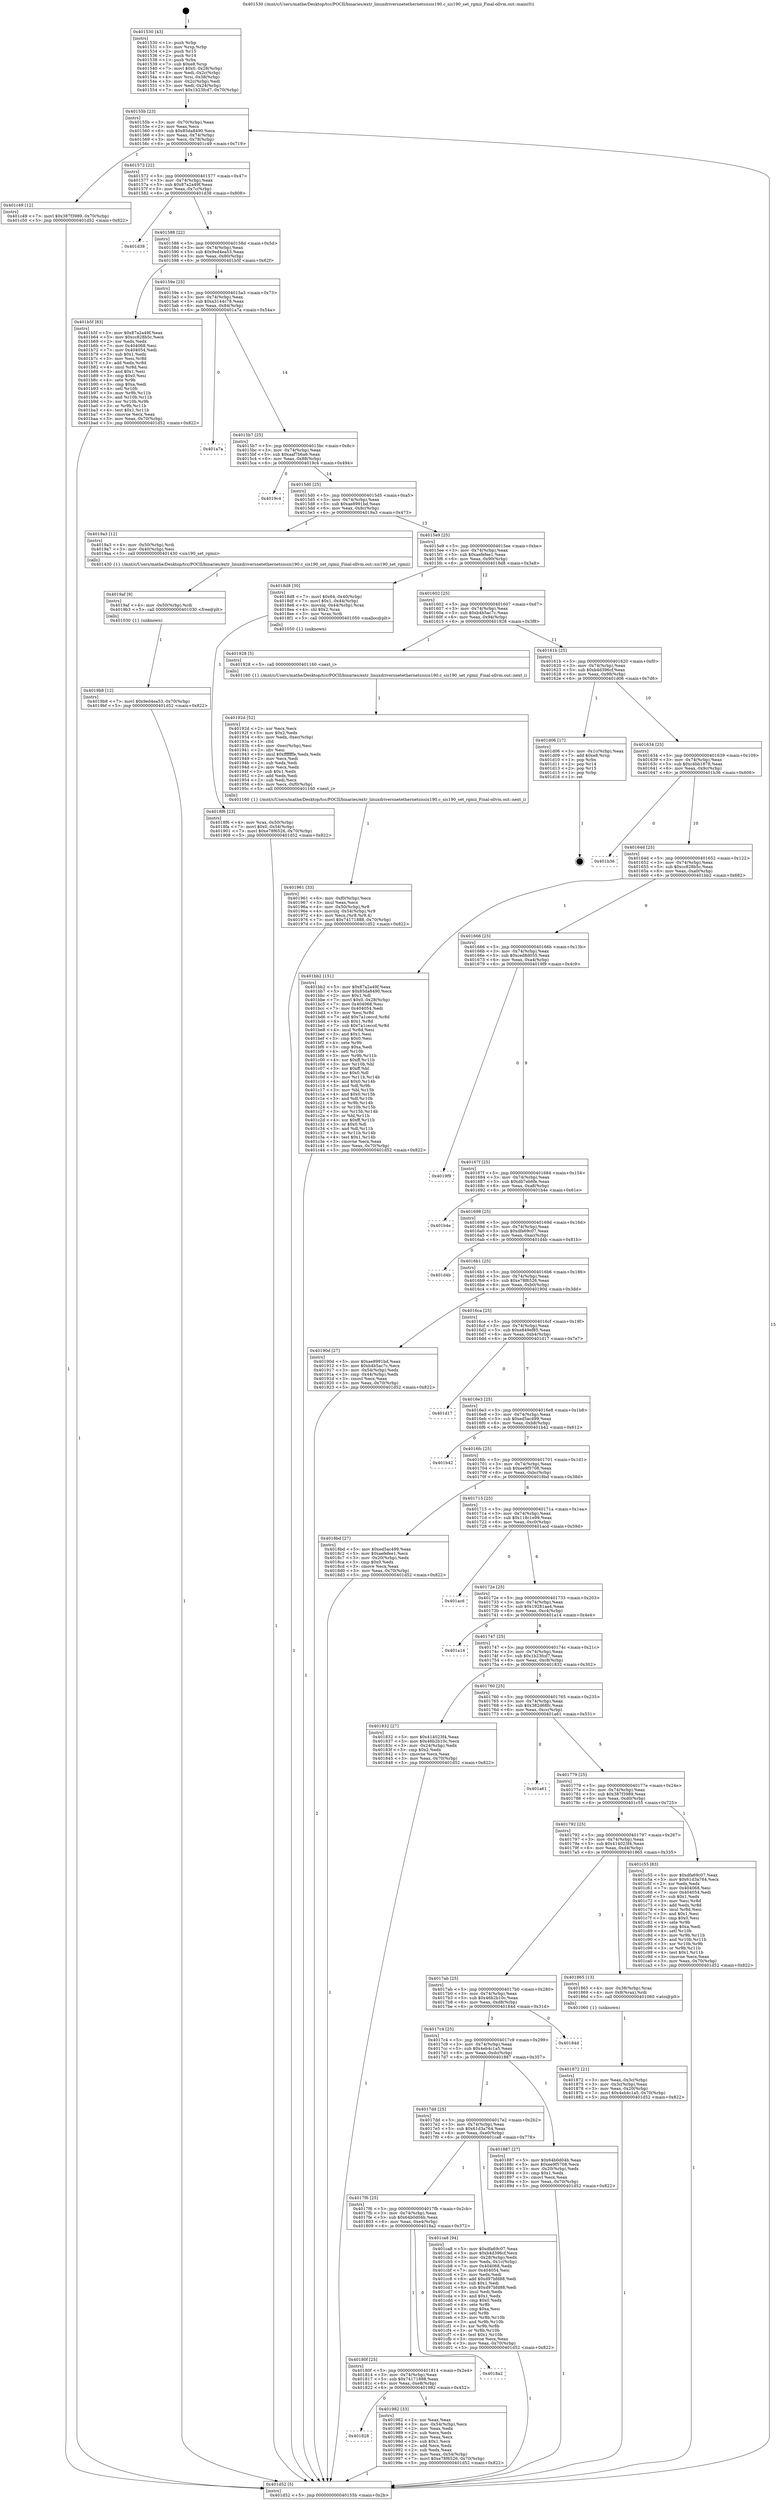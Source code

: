 digraph "0x401530" {
  label = "0x401530 (/mnt/c/Users/mathe/Desktop/tcc/POCII/binaries/extr_linuxdriversnetethernetsissis190.c_sis190_set_rgmii_Final-ollvm.out::main(0))"
  labelloc = "t"
  node[shape=record]

  Entry [label="",width=0.3,height=0.3,shape=circle,fillcolor=black,style=filled]
  "0x40155b" [label="{
     0x40155b [23]\l
     | [instrs]\l
     &nbsp;&nbsp;0x40155b \<+3\>: mov -0x70(%rbp),%eax\l
     &nbsp;&nbsp;0x40155e \<+2\>: mov %eax,%ecx\l
     &nbsp;&nbsp;0x401560 \<+6\>: sub $0x85da8490,%ecx\l
     &nbsp;&nbsp;0x401566 \<+3\>: mov %eax,-0x74(%rbp)\l
     &nbsp;&nbsp;0x401569 \<+3\>: mov %ecx,-0x78(%rbp)\l
     &nbsp;&nbsp;0x40156c \<+6\>: je 0000000000401c49 \<main+0x719\>\l
  }"]
  "0x401c49" [label="{
     0x401c49 [12]\l
     | [instrs]\l
     &nbsp;&nbsp;0x401c49 \<+7\>: movl $0x387f3989,-0x70(%rbp)\l
     &nbsp;&nbsp;0x401c50 \<+5\>: jmp 0000000000401d52 \<main+0x822\>\l
  }"]
  "0x401572" [label="{
     0x401572 [22]\l
     | [instrs]\l
     &nbsp;&nbsp;0x401572 \<+5\>: jmp 0000000000401577 \<main+0x47\>\l
     &nbsp;&nbsp;0x401577 \<+3\>: mov -0x74(%rbp),%eax\l
     &nbsp;&nbsp;0x40157a \<+5\>: sub $0x87a2a49f,%eax\l
     &nbsp;&nbsp;0x40157f \<+3\>: mov %eax,-0x7c(%rbp)\l
     &nbsp;&nbsp;0x401582 \<+6\>: je 0000000000401d38 \<main+0x808\>\l
  }"]
  Exit [label="",width=0.3,height=0.3,shape=circle,fillcolor=black,style=filled,peripheries=2]
  "0x401d38" [label="{
     0x401d38\l
  }", style=dashed]
  "0x401588" [label="{
     0x401588 [22]\l
     | [instrs]\l
     &nbsp;&nbsp;0x401588 \<+5\>: jmp 000000000040158d \<main+0x5d\>\l
     &nbsp;&nbsp;0x40158d \<+3\>: mov -0x74(%rbp),%eax\l
     &nbsp;&nbsp;0x401590 \<+5\>: sub $0x9ed4ea53,%eax\l
     &nbsp;&nbsp;0x401595 \<+3\>: mov %eax,-0x80(%rbp)\l
     &nbsp;&nbsp;0x401598 \<+6\>: je 0000000000401b5f \<main+0x62f\>\l
  }"]
  "0x4019b8" [label="{
     0x4019b8 [12]\l
     | [instrs]\l
     &nbsp;&nbsp;0x4019b8 \<+7\>: movl $0x9ed4ea53,-0x70(%rbp)\l
     &nbsp;&nbsp;0x4019bf \<+5\>: jmp 0000000000401d52 \<main+0x822\>\l
  }"]
  "0x401b5f" [label="{
     0x401b5f [83]\l
     | [instrs]\l
     &nbsp;&nbsp;0x401b5f \<+5\>: mov $0x87a2a49f,%eax\l
     &nbsp;&nbsp;0x401b64 \<+5\>: mov $0xcc828b5c,%ecx\l
     &nbsp;&nbsp;0x401b69 \<+2\>: xor %edx,%edx\l
     &nbsp;&nbsp;0x401b6b \<+7\>: mov 0x404068,%esi\l
     &nbsp;&nbsp;0x401b72 \<+7\>: mov 0x404054,%edi\l
     &nbsp;&nbsp;0x401b79 \<+3\>: sub $0x1,%edx\l
     &nbsp;&nbsp;0x401b7c \<+3\>: mov %esi,%r8d\l
     &nbsp;&nbsp;0x401b7f \<+3\>: add %edx,%r8d\l
     &nbsp;&nbsp;0x401b82 \<+4\>: imul %r8d,%esi\l
     &nbsp;&nbsp;0x401b86 \<+3\>: and $0x1,%esi\l
     &nbsp;&nbsp;0x401b89 \<+3\>: cmp $0x0,%esi\l
     &nbsp;&nbsp;0x401b8c \<+4\>: sete %r9b\l
     &nbsp;&nbsp;0x401b90 \<+3\>: cmp $0xa,%edi\l
     &nbsp;&nbsp;0x401b93 \<+4\>: setl %r10b\l
     &nbsp;&nbsp;0x401b97 \<+3\>: mov %r9b,%r11b\l
     &nbsp;&nbsp;0x401b9a \<+3\>: and %r10b,%r11b\l
     &nbsp;&nbsp;0x401b9d \<+3\>: xor %r10b,%r9b\l
     &nbsp;&nbsp;0x401ba0 \<+3\>: or %r9b,%r11b\l
     &nbsp;&nbsp;0x401ba3 \<+4\>: test $0x1,%r11b\l
     &nbsp;&nbsp;0x401ba7 \<+3\>: cmovne %ecx,%eax\l
     &nbsp;&nbsp;0x401baa \<+3\>: mov %eax,-0x70(%rbp)\l
     &nbsp;&nbsp;0x401bad \<+5\>: jmp 0000000000401d52 \<main+0x822\>\l
  }"]
  "0x40159e" [label="{
     0x40159e [25]\l
     | [instrs]\l
     &nbsp;&nbsp;0x40159e \<+5\>: jmp 00000000004015a3 \<main+0x73\>\l
     &nbsp;&nbsp;0x4015a3 \<+3\>: mov -0x74(%rbp),%eax\l
     &nbsp;&nbsp;0x4015a6 \<+5\>: sub $0xa3144c78,%eax\l
     &nbsp;&nbsp;0x4015ab \<+6\>: mov %eax,-0x84(%rbp)\l
     &nbsp;&nbsp;0x4015b1 \<+6\>: je 0000000000401a7a \<main+0x54a\>\l
  }"]
  "0x4019af" [label="{
     0x4019af [9]\l
     | [instrs]\l
     &nbsp;&nbsp;0x4019af \<+4\>: mov -0x50(%rbp),%rdi\l
     &nbsp;&nbsp;0x4019b3 \<+5\>: call 0000000000401030 \<free@plt\>\l
     | [calls]\l
     &nbsp;&nbsp;0x401030 \{1\} (unknown)\l
  }"]
  "0x401a7a" [label="{
     0x401a7a\l
  }", style=dashed]
  "0x4015b7" [label="{
     0x4015b7 [25]\l
     | [instrs]\l
     &nbsp;&nbsp;0x4015b7 \<+5\>: jmp 00000000004015bc \<main+0x8c\>\l
     &nbsp;&nbsp;0x4015bc \<+3\>: mov -0x74(%rbp),%eax\l
     &nbsp;&nbsp;0x4015bf \<+5\>: sub $0xaaf7b6a6,%eax\l
     &nbsp;&nbsp;0x4015c4 \<+6\>: mov %eax,-0x88(%rbp)\l
     &nbsp;&nbsp;0x4015ca \<+6\>: je 00000000004019c4 \<main+0x494\>\l
  }"]
  "0x401828" [label="{
     0x401828\l
  }", style=dashed]
  "0x4019c4" [label="{
     0x4019c4\l
  }", style=dashed]
  "0x4015d0" [label="{
     0x4015d0 [25]\l
     | [instrs]\l
     &nbsp;&nbsp;0x4015d0 \<+5\>: jmp 00000000004015d5 \<main+0xa5\>\l
     &nbsp;&nbsp;0x4015d5 \<+3\>: mov -0x74(%rbp),%eax\l
     &nbsp;&nbsp;0x4015d8 \<+5\>: sub $0xae8991bd,%eax\l
     &nbsp;&nbsp;0x4015dd \<+6\>: mov %eax,-0x8c(%rbp)\l
     &nbsp;&nbsp;0x4015e3 \<+6\>: je 00000000004019a3 \<main+0x473\>\l
  }"]
  "0x401982" [label="{
     0x401982 [33]\l
     | [instrs]\l
     &nbsp;&nbsp;0x401982 \<+2\>: xor %eax,%eax\l
     &nbsp;&nbsp;0x401984 \<+3\>: mov -0x54(%rbp),%ecx\l
     &nbsp;&nbsp;0x401987 \<+2\>: mov %eax,%edx\l
     &nbsp;&nbsp;0x401989 \<+2\>: sub %ecx,%edx\l
     &nbsp;&nbsp;0x40198b \<+2\>: mov %eax,%ecx\l
     &nbsp;&nbsp;0x40198d \<+3\>: sub $0x1,%ecx\l
     &nbsp;&nbsp;0x401990 \<+2\>: add %ecx,%edx\l
     &nbsp;&nbsp;0x401992 \<+2\>: sub %edx,%eax\l
     &nbsp;&nbsp;0x401994 \<+3\>: mov %eax,-0x54(%rbp)\l
     &nbsp;&nbsp;0x401997 \<+7\>: movl $0xe78f6526,-0x70(%rbp)\l
     &nbsp;&nbsp;0x40199e \<+5\>: jmp 0000000000401d52 \<main+0x822\>\l
  }"]
  "0x4019a3" [label="{
     0x4019a3 [12]\l
     | [instrs]\l
     &nbsp;&nbsp;0x4019a3 \<+4\>: mov -0x50(%rbp),%rdi\l
     &nbsp;&nbsp;0x4019a7 \<+3\>: mov -0x40(%rbp),%esi\l
     &nbsp;&nbsp;0x4019aa \<+5\>: call 0000000000401430 \<sis190_set_rgmii\>\l
     | [calls]\l
     &nbsp;&nbsp;0x401430 \{1\} (/mnt/c/Users/mathe/Desktop/tcc/POCII/binaries/extr_linuxdriversnetethernetsissis190.c_sis190_set_rgmii_Final-ollvm.out::sis190_set_rgmii)\l
  }"]
  "0x4015e9" [label="{
     0x4015e9 [25]\l
     | [instrs]\l
     &nbsp;&nbsp;0x4015e9 \<+5\>: jmp 00000000004015ee \<main+0xbe\>\l
     &nbsp;&nbsp;0x4015ee \<+3\>: mov -0x74(%rbp),%eax\l
     &nbsp;&nbsp;0x4015f1 \<+5\>: sub $0xaefefee1,%eax\l
     &nbsp;&nbsp;0x4015f6 \<+6\>: mov %eax,-0x90(%rbp)\l
     &nbsp;&nbsp;0x4015fc \<+6\>: je 00000000004018d8 \<main+0x3a8\>\l
  }"]
  "0x40180f" [label="{
     0x40180f [25]\l
     | [instrs]\l
     &nbsp;&nbsp;0x40180f \<+5\>: jmp 0000000000401814 \<main+0x2e4\>\l
     &nbsp;&nbsp;0x401814 \<+3\>: mov -0x74(%rbp),%eax\l
     &nbsp;&nbsp;0x401817 \<+5\>: sub $0x74171888,%eax\l
     &nbsp;&nbsp;0x40181c \<+6\>: mov %eax,-0xe8(%rbp)\l
     &nbsp;&nbsp;0x401822 \<+6\>: je 0000000000401982 \<main+0x452\>\l
  }"]
  "0x4018d8" [label="{
     0x4018d8 [30]\l
     | [instrs]\l
     &nbsp;&nbsp;0x4018d8 \<+7\>: movl $0x64,-0x40(%rbp)\l
     &nbsp;&nbsp;0x4018df \<+7\>: movl $0x1,-0x44(%rbp)\l
     &nbsp;&nbsp;0x4018e6 \<+4\>: movslq -0x44(%rbp),%rax\l
     &nbsp;&nbsp;0x4018ea \<+4\>: shl $0x2,%rax\l
     &nbsp;&nbsp;0x4018ee \<+3\>: mov %rax,%rdi\l
     &nbsp;&nbsp;0x4018f1 \<+5\>: call 0000000000401050 \<malloc@plt\>\l
     | [calls]\l
     &nbsp;&nbsp;0x401050 \{1\} (unknown)\l
  }"]
  "0x401602" [label="{
     0x401602 [25]\l
     | [instrs]\l
     &nbsp;&nbsp;0x401602 \<+5\>: jmp 0000000000401607 \<main+0xd7\>\l
     &nbsp;&nbsp;0x401607 \<+3\>: mov -0x74(%rbp),%eax\l
     &nbsp;&nbsp;0x40160a \<+5\>: sub $0xb4b5ac7c,%eax\l
     &nbsp;&nbsp;0x40160f \<+6\>: mov %eax,-0x94(%rbp)\l
     &nbsp;&nbsp;0x401615 \<+6\>: je 0000000000401928 \<main+0x3f8\>\l
  }"]
  "0x4018a2" [label="{
     0x4018a2\l
  }", style=dashed]
  "0x401928" [label="{
     0x401928 [5]\l
     | [instrs]\l
     &nbsp;&nbsp;0x401928 \<+5\>: call 0000000000401160 \<next_i\>\l
     | [calls]\l
     &nbsp;&nbsp;0x401160 \{1\} (/mnt/c/Users/mathe/Desktop/tcc/POCII/binaries/extr_linuxdriversnetethernetsissis190.c_sis190_set_rgmii_Final-ollvm.out::next_i)\l
  }"]
  "0x40161b" [label="{
     0x40161b [25]\l
     | [instrs]\l
     &nbsp;&nbsp;0x40161b \<+5\>: jmp 0000000000401620 \<main+0xf0\>\l
     &nbsp;&nbsp;0x401620 \<+3\>: mov -0x74(%rbp),%eax\l
     &nbsp;&nbsp;0x401623 \<+5\>: sub $0xb4d396cf,%eax\l
     &nbsp;&nbsp;0x401628 \<+6\>: mov %eax,-0x98(%rbp)\l
     &nbsp;&nbsp;0x40162e \<+6\>: je 0000000000401d06 \<main+0x7d6\>\l
  }"]
  "0x4017f6" [label="{
     0x4017f6 [25]\l
     | [instrs]\l
     &nbsp;&nbsp;0x4017f6 \<+5\>: jmp 00000000004017fb \<main+0x2cb\>\l
     &nbsp;&nbsp;0x4017fb \<+3\>: mov -0x74(%rbp),%eax\l
     &nbsp;&nbsp;0x4017fe \<+5\>: sub $0x64b0d04b,%eax\l
     &nbsp;&nbsp;0x401803 \<+6\>: mov %eax,-0xe4(%rbp)\l
     &nbsp;&nbsp;0x401809 \<+6\>: je 00000000004018a2 \<main+0x372\>\l
  }"]
  "0x401d06" [label="{
     0x401d06 [17]\l
     | [instrs]\l
     &nbsp;&nbsp;0x401d06 \<+3\>: mov -0x1c(%rbp),%eax\l
     &nbsp;&nbsp;0x401d09 \<+7\>: add $0xe8,%rsp\l
     &nbsp;&nbsp;0x401d10 \<+1\>: pop %rbx\l
     &nbsp;&nbsp;0x401d11 \<+2\>: pop %r14\l
     &nbsp;&nbsp;0x401d13 \<+2\>: pop %r15\l
     &nbsp;&nbsp;0x401d15 \<+1\>: pop %rbp\l
     &nbsp;&nbsp;0x401d16 \<+1\>: ret\l
  }"]
  "0x401634" [label="{
     0x401634 [25]\l
     | [instrs]\l
     &nbsp;&nbsp;0x401634 \<+5\>: jmp 0000000000401639 \<main+0x109\>\l
     &nbsp;&nbsp;0x401639 \<+3\>: mov -0x74(%rbp),%eax\l
     &nbsp;&nbsp;0x40163c \<+5\>: sub $0xc4bb1878,%eax\l
     &nbsp;&nbsp;0x401641 \<+6\>: mov %eax,-0x9c(%rbp)\l
     &nbsp;&nbsp;0x401647 \<+6\>: je 0000000000401b36 \<main+0x606\>\l
  }"]
  "0x401ca8" [label="{
     0x401ca8 [94]\l
     | [instrs]\l
     &nbsp;&nbsp;0x401ca8 \<+5\>: mov $0xdfa69c07,%eax\l
     &nbsp;&nbsp;0x401cad \<+5\>: mov $0xb4d396cf,%ecx\l
     &nbsp;&nbsp;0x401cb2 \<+3\>: mov -0x28(%rbp),%edx\l
     &nbsp;&nbsp;0x401cb5 \<+3\>: mov %edx,-0x1c(%rbp)\l
     &nbsp;&nbsp;0x401cb8 \<+7\>: mov 0x404068,%edx\l
     &nbsp;&nbsp;0x401cbf \<+7\>: mov 0x404054,%esi\l
     &nbsp;&nbsp;0x401cc6 \<+2\>: mov %edx,%edi\l
     &nbsp;&nbsp;0x401cc8 \<+6\>: add $0xd97bfd88,%edi\l
     &nbsp;&nbsp;0x401cce \<+3\>: sub $0x1,%edi\l
     &nbsp;&nbsp;0x401cd1 \<+6\>: sub $0xd97bfd88,%edi\l
     &nbsp;&nbsp;0x401cd7 \<+3\>: imul %edi,%edx\l
     &nbsp;&nbsp;0x401cda \<+3\>: and $0x1,%edx\l
     &nbsp;&nbsp;0x401cdd \<+3\>: cmp $0x0,%edx\l
     &nbsp;&nbsp;0x401ce0 \<+4\>: sete %r8b\l
     &nbsp;&nbsp;0x401ce4 \<+3\>: cmp $0xa,%esi\l
     &nbsp;&nbsp;0x401ce7 \<+4\>: setl %r9b\l
     &nbsp;&nbsp;0x401ceb \<+3\>: mov %r8b,%r10b\l
     &nbsp;&nbsp;0x401cee \<+3\>: and %r9b,%r10b\l
     &nbsp;&nbsp;0x401cf1 \<+3\>: xor %r9b,%r8b\l
     &nbsp;&nbsp;0x401cf4 \<+3\>: or %r8b,%r10b\l
     &nbsp;&nbsp;0x401cf7 \<+4\>: test $0x1,%r10b\l
     &nbsp;&nbsp;0x401cfb \<+3\>: cmovne %ecx,%eax\l
     &nbsp;&nbsp;0x401cfe \<+3\>: mov %eax,-0x70(%rbp)\l
     &nbsp;&nbsp;0x401d01 \<+5\>: jmp 0000000000401d52 \<main+0x822\>\l
  }"]
  "0x401b36" [label="{
     0x401b36\l
  }", style=dashed]
  "0x40164d" [label="{
     0x40164d [25]\l
     | [instrs]\l
     &nbsp;&nbsp;0x40164d \<+5\>: jmp 0000000000401652 \<main+0x122\>\l
     &nbsp;&nbsp;0x401652 \<+3\>: mov -0x74(%rbp),%eax\l
     &nbsp;&nbsp;0x401655 \<+5\>: sub $0xcc828b5c,%eax\l
     &nbsp;&nbsp;0x40165a \<+6\>: mov %eax,-0xa0(%rbp)\l
     &nbsp;&nbsp;0x401660 \<+6\>: je 0000000000401bb2 \<main+0x682\>\l
  }"]
  "0x401961" [label="{
     0x401961 [33]\l
     | [instrs]\l
     &nbsp;&nbsp;0x401961 \<+6\>: mov -0xf0(%rbp),%ecx\l
     &nbsp;&nbsp;0x401967 \<+3\>: imul %eax,%ecx\l
     &nbsp;&nbsp;0x40196a \<+4\>: mov -0x50(%rbp),%r8\l
     &nbsp;&nbsp;0x40196e \<+4\>: movslq -0x54(%rbp),%r9\l
     &nbsp;&nbsp;0x401972 \<+4\>: mov %ecx,(%r8,%r9,4)\l
     &nbsp;&nbsp;0x401976 \<+7\>: movl $0x74171888,-0x70(%rbp)\l
     &nbsp;&nbsp;0x40197d \<+5\>: jmp 0000000000401d52 \<main+0x822\>\l
  }"]
  "0x401bb2" [label="{
     0x401bb2 [151]\l
     | [instrs]\l
     &nbsp;&nbsp;0x401bb2 \<+5\>: mov $0x87a2a49f,%eax\l
     &nbsp;&nbsp;0x401bb7 \<+5\>: mov $0x85da8490,%ecx\l
     &nbsp;&nbsp;0x401bbc \<+2\>: mov $0x1,%dl\l
     &nbsp;&nbsp;0x401bbe \<+7\>: movl $0x0,-0x28(%rbp)\l
     &nbsp;&nbsp;0x401bc5 \<+7\>: mov 0x404068,%esi\l
     &nbsp;&nbsp;0x401bcc \<+7\>: mov 0x404054,%edi\l
     &nbsp;&nbsp;0x401bd3 \<+3\>: mov %esi,%r8d\l
     &nbsp;&nbsp;0x401bd6 \<+7\>: add $0x7a1ceccd,%r8d\l
     &nbsp;&nbsp;0x401bdd \<+4\>: sub $0x1,%r8d\l
     &nbsp;&nbsp;0x401be1 \<+7\>: sub $0x7a1ceccd,%r8d\l
     &nbsp;&nbsp;0x401be8 \<+4\>: imul %r8d,%esi\l
     &nbsp;&nbsp;0x401bec \<+3\>: and $0x1,%esi\l
     &nbsp;&nbsp;0x401bef \<+3\>: cmp $0x0,%esi\l
     &nbsp;&nbsp;0x401bf2 \<+4\>: sete %r9b\l
     &nbsp;&nbsp;0x401bf6 \<+3\>: cmp $0xa,%edi\l
     &nbsp;&nbsp;0x401bf9 \<+4\>: setl %r10b\l
     &nbsp;&nbsp;0x401bfd \<+3\>: mov %r9b,%r11b\l
     &nbsp;&nbsp;0x401c00 \<+4\>: xor $0xff,%r11b\l
     &nbsp;&nbsp;0x401c04 \<+3\>: mov %r10b,%bl\l
     &nbsp;&nbsp;0x401c07 \<+3\>: xor $0xff,%bl\l
     &nbsp;&nbsp;0x401c0a \<+3\>: xor $0x0,%dl\l
     &nbsp;&nbsp;0x401c0d \<+3\>: mov %r11b,%r14b\l
     &nbsp;&nbsp;0x401c10 \<+4\>: and $0x0,%r14b\l
     &nbsp;&nbsp;0x401c14 \<+3\>: and %dl,%r9b\l
     &nbsp;&nbsp;0x401c17 \<+3\>: mov %bl,%r15b\l
     &nbsp;&nbsp;0x401c1a \<+4\>: and $0x0,%r15b\l
     &nbsp;&nbsp;0x401c1e \<+3\>: and %dl,%r10b\l
     &nbsp;&nbsp;0x401c21 \<+3\>: or %r9b,%r14b\l
     &nbsp;&nbsp;0x401c24 \<+3\>: or %r10b,%r15b\l
     &nbsp;&nbsp;0x401c27 \<+3\>: xor %r15b,%r14b\l
     &nbsp;&nbsp;0x401c2a \<+3\>: or %bl,%r11b\l
     &nbsp;&nbsp;0x401c2d \<+4\>: xor $0xff,%r11b\l
     &nbsp;&nbsp;0x401c31 \<+3\>: or $0x0,%dl\l
     &nbsp;&nbsp;0x401c34 \<+3\>: and %dl,%r11b\l
     &nbsp;&nbsp;0x401c37 \<+3\>: or %r11b,%r14b\l
     &nbsp;&nbsp;0x401c3a \<+4\>: test $0x1,%r14b\l
     &nbsp;&nbsp;0x401c3e \<+3\>: cmovne %ecx,%eax\l
     &nbsp;&nbsp;0x401c41 \<+3\>: mov %eax,-0x70(%rbp)\l
     &nbsp;&nbsp;0x401c44 \<+5\>: jmp 0000000000401d52 \<main+0x822\>\l
  }"]
  "0x401666" [label="{
     0x401666 [25]\l
     | [instrs]\l
     &nbsp;&nbsp;0x401666 \<+5\>: jmp 000000000040166b \<main+0x13b\>\l
     &nbsp;&nbsp;0x40166b \<+3\>: mov -0x74(%rbp),%eax\l
     &nbsp;&nbsp;0x40166e \<+5\>: sub $0xced8d055,%eax\l
     &nbsp;&nbsp;0x401673 \<+6\>: mov %eax,-0xa4(%rbp)\l
     &nbsp;&nbsp;0x401679 \<+6\>: je 00000000004019f9 \<main+0x4c9\>\l
  }"]
  "0x40192d" [label="{
     0x40192d [52]\l
     | [instrs]\l
     &nbsp;&nbsp;0x40192d \<+2\>: xor %ecx,%ecx\l
     &nbsp;&nbsp;0x40192f \<+5\>: mov $0x2,%edx\l
     &nbsp;&nbsp;0x401934 \<+6\>: mov %edx,-0xec(%rbp)\l
     &nbsp;&nbsp;0x40193a \<+1\>: cltd\l
     &nbsp;&nbsp;0x40193b \<+6\>: mov -0xec(%rbp),%esi\l
     &nbsp;&nbsp;0x401941 \<+2\>: idiv %esi\l
     &nbsp;&nbsp;0x401943 \<+6\>: imul $0xfffffffe,%edx,%edx\l
     &nbsp;&nbsp;0x401949 \<+2\>: mov %ecx,%edi\l
     &nbsp;&nbsp;0x40194b \<+2\>: sub %edx,%edi\l
     &nbsp;&nbsp;0x40194d \<+2\>: mov %ecx,%edx\l
     &nbsp;&nbsp;0x40194f \<+3\>: sub $0x1,%edx\l
     &nbsp;&nbsp;0x401952 \<+2\>: add %edx,%edi\l
     &nbsp;&nbsp;0x401954 \<+2\>: sub %edi,%ecx\l
     &nbsp;&nbsp;0x401956 \<+6\>: mov %ecx,-0xf0(%rbp)\l
     &nbsp;&nbsp;0x40195c \<+5\>: call 0000000000401160 \<next_i\>\l
     | [calls]\l
     &nbsp;&nbsp;0x401160 \{1\} (/mnt/c/Users/mathe/Desktop/tcc/POCII/binaries/extr_linuxdriversnetethernetsissis190.c_sis190_set_rgmii_Final-ollvm.out::next_i)\l
  }"]
  "0x4019f9" [label="{
     0x4019f9\l
  }", style=dashed]
  "0x40167f" [label="{
     0x40167f [25]\l
     | [instrs]\l
     &nbsp;&nbsp;0x40167f \<+5\>: jmp 0000000000401684 \<main+0x154\>\l
     &nbsp;&nbsp;0x401684 \<+3\>: mov -0x74(%rbp),%eax\l
     &nbsp;&nbsp;0x401687 \<+5\>: sub $0xdb7eb6fe,%eax\l
     &nbsp;&nbsp;0x40168c \<+6\>: mov %eax,-0xa8(%rbp)\l
     &nbsp;&nbsp;0x401692 \<+6\>: je 0000000000401b4e \<main+0x61e\>\l
  }"]
  "0x4018f6" [label="{
     0x4018f6 [23]\l
     | [instrs]\l
     &nbsp;&nbsp;0x4018f6 \<+4\>: mov %rax,-0x50(%rbp)\l
     &nbsp;&nbsp;0x4018fa \<+7\>: movl $0x0,-0x54(%rbp)\l
     &nbsp;&nbsp;0x401901 \<+7\>: movl $0xe78f6526,-0x70(%rbp)\l
     &nbsp;&nbsp;0x401908 \<+5\>: jmp 0000000000401d52 \<main+0x822\>\l
  }"]
  "0x401b4e" [label="{
     0x401b4e\l
  }", style=dashed]
  "0x401698" [label="{
     0x401698 [25]\l
     | [instrs]\l
     &nbsp;&nbsp;0x401698 \<+5\>: jmp 000000000040169d \<main+0x16d\>\l
     &nbsp;&nbsp;0x40169d \<+3\>: mov -0x74(%rbp),%eax\l
     &nbsp;&nbsp;0x4016a0 \<+5\>: sub $0xdfa69c07,%eax\l
     &nbsp;&nbsp;0x4016a5 \<+6\>: mov %eax,-0xac(%rbp)\l
     &nbsp;&nbsp;0x4016ab \<+6\>: je 0000000000401d4b \<main+0x81b\>\l
  }"]
  "0x4017dd" [label="{
     0x4017dd [25]\l
     | [instrs]\l
     &nbsp;&nbsp;0x4017dd \<+5\>: jmp 00000000004017e2 \<main+0x2b2\>\l
     &nbsp;&nbsp;0x4017e2 \<+3\>: mov -0x74(%rbp),%eax\l
     &nbsp;&nbsp;0x4017e5 \<+5\>: sub $0x61d3a764,%eax\l
     &nbsp;&nbsp;0x4017ea \<+6\>: mov %eax,-0xe0(%rbp)\l
     &nbsp;&nbsp;0x4017f0 \<+6\>: je 0000000000401ca8 \<main+0x778\>\l
  }"]
  "0x401d4b" [label="{
     0x401d4b\l
  }", style=dashed]
  "0x4016b1" [label="{
     0x4016b1 [25]\l
     | [instrs]\l
     &nbsp;&nbsp;0x4016b1 \<+5\>: jmp 00000000004016b6 \<main+0x186\>\l
     &nbsp;&nbsp;0x4016b6 \<+3\>: mov -0x74(%rbp),%eax\l
     &nbsp;&nbsp;0x4016b9 \<+5\>: sub $0xe78f6526,%eax\l
     &nbsp;&nbsp;0x4016be \<+6\>: mov %eax,-0xb0(%rbp)\l
     &nbsp;&nbsp;0x4016c4 \<+6\>: je 000000000040190d \<main+0x3dd\>\l
  }"]
  "0x401887" [label="{
     0x401887 [27]\l
     | [instrs]\l
     &nbsp;&nbsp;0x401887 \<+5\>: mov $0x64b0d04b,%eax\l
     &nbsp;&nbsp;0x40188c \<+5\>: mov $0xee9f5708,%ecx\l
     &nbsp;&nbsp;0x401891 \<+3\>: mov -0x20(%rbp),%edx\l
     &nbsp;&nbsp;0x401894 \<+3\>: cmp $0x1,%edx\l
     &nbsp;&nbsp;0x401897 \<+3\>: cmovl %ecx,%eax\l
     &nbsp;&nbsp;0x40189a \<+3\>: mov %eax,-0x70(%rbp)\l
     &nbsp;&nbsp;0x40189d \<+5\>: jmp 0000000000401d52 \<main+0x822\>\l
  }"]
  "0x40190d" [label="{
     0x40190d [27]\l
     | [instrs]\l
     &nbsp;&nbsp;0x40190d \<+5\>: mov $0xae8991bd,%eax\l
     &nbsp;&nbsp;0x401912 \<+5\>: mov $0xb4b5ac7c,%ecx\l
     &nbsp;&nbsp;0x401917 \<+3\>: mov -0x54(%rbp),%edx\l
     &nbsp;&nbsp;0x40191a \<+3\>: cmp -0x44(%rbp),%edx\l
     &nbsp;&nbsp;0x40191d \<+3\>: cmovl %ecx,%eax\l
     &nbsp;&nbsp;0x401920 \<+3\>: mov %eax,-0x70(%rbp)\l
     &nbsp;&nbsp;0x401923 \<+5\>: jmp 0000000000401d52 \<main+0x822\>\l
  }"]
  "0x4016ca" [label="{
     0x4016ca [25]\l
     | [instrs]\l
     &nbsp;&nbsp;0x4016ca \<+5\>: jmp 00000000004016cf \<main+0x19f\>\l
     &nbsp;&nbsp;0x4016cf \<+3\>: mov -0x74(%rbp),%eax\l
     &nbsp;&nbsp;0x4016d2 \<+5\>: sub $0xe849ef85,%eax\l
     &nbsp;&nbsp;0x4016d7 \<+6\>: mov %eax,-0xb4(%rbp)\l
     &nbsp;&nbsp;0x4016dd \<+6\>: je 0000000000401d17 \<main+0x7e7\>\l
  }"]
  "0x4017c4" [label="{
     0x4017c4 [25]\l
     | [instrs]\l
     &nbsp;&nbsp;0x4017c4 \<+5\>: jmp 00000000004017c9 \<main+0x299\>\l
     &nbsp;&nbsp;0x4017c9 \<+3\>: mov -0x74(%rbp),%eax\l
     &nbsp;&nbsp;0x4017cc \<+5\>: sub $0x4eb4c1a5,%eax\l
     &nbsp;&nbsp;0x4017d1 \<+6\>: mov %eax,-0xdc(%rbp)\l
     &nbsp;&nbsp;0x4017d7 \<+6\>: je 0000000000401887 \<main+0x357\>\l
  }"]
  "0x401d17" [label="{
     0x401d17\l
  }", style=dashed]
  "0x4016e3" [label="{
     0x4016e3 [25]\l
     | [instrs]\l
     &nbsp;&nbsp;0x4016e3 \<+5\>: jmp 00000000004016e8 \<main+0x1b8\>\l
     &nbsp;&nbsp;0x4016e8 \<+3\>: mov -0x74(%rbp),%eax\l
     &nbsp;&nbsp;0x4016eb \<+5\>: sub $0xed5ac499,%eax\l
     &nbsp;&nbsp;0x4016f0 \<+6\>: mov %eax,-0xb8(%rbp)\l
     &nbsp;&nbsp;0x4016f6 \<+6\>: je 0000000000401b42 \<main+0x612\>\l
  }"]
  "0x40184d" [label="{
     0x40184d\l
  }", style=dashed]
  "0x401b42" [label="{
     0x401b42\l
  }", style=dashed]
  "0x4016fc" [label="{
     0x4016fc [25]\l
     | [instrs]\l
     &nbsp;&nbsp;0x4016fc \<+5\>: jmp 0000000000401701 \<main+0x1d1\>\l
     &nbsp;&nbsp;0x401701 \<+3\>: mov -0x74(%rbp),%eax\l
     &nbsp;&nbsp;0x401704 \<+5\>: sub $0xee9f5708,%eax\l
     &nbsp;&nbsp;0x401709 \<+6\>: mov %eax,-0xbc(%rbp)\l
     &nbsp;&nbsp;0x40170f \<+6\>: je 00000000004018bd \<main+0x38d\>\l
  }"]
  "0x401872" [label="{
     0x401872 [21]\l
     | [instrs]\l
     &nbsp;&nbsp;0x401872 \<+3\>: mov %eax,-0x3c(%rbp)\l
     &nbsp;&nbsp;0x401875 \<+3\>: mov -0x3c(%rbp),%eax\l
     &nbsp;&nbsp;0x401878 \<+3\>: mov %eax,-0x20(%rbp)\l
     &nbsp;&nbsp;0x40187b \<+7\>: movl $0x4eb4c1a5,-0x70(%rbp)\l
     &nbsp;&nbsp;0x401882 \<+5\>: jmp 0000000000401d52 \<main+0x822\>\l
  }"]
  "0x4018bd" [label="{
     0x4018bd [27]\l
     | [instrs]\l
     &nbsp;&nbsp;0x4018bd \<+5\>: mov $0xed5ac499,%eax\l
     &nbsp;&nbsp;0x4018c2 \<+5\>: mov $0xaefefee1,%ecx\l
     &nbsp;&nbsp;0x4018c7 \<+3\>: mov -0x20(%rbp),%edx\l
     &nbsp;&nbsp;0x4018ca \<+3\>: cmp $0x0,%edx\l
     &nbsp;&nbsp;0x4018cd \<+3\>: cmove %ecx,%eax\l
     &nbsp;&nbsp;0x4018d0 \<+3\>: mov %eax,-0x70(%rbp)\l
     &nbsp;&nbsp;0x4018d3 \<+5\>: jmp 0000000000401d52 \<main+0x822\>\l
  }"]
  "0x401715" [label="{
     0x401715 [25]\l
     | [instrs]\l
     &nbsp;&nbsp;0x401715 \<+5\>: jmp 000000000040171a \<main+0x1ea\>\l
     &nbsp;&nbsp;0x40171a \<+3\>: mov -0x74(%rbp),%eax\l
     &nbsp;&nbsp;0x40171d \<+5\>: sub $0x118c1e99,%eax\l
     &nbsp;&nbsp;0x401722 \<+6\>: mov %eax,-0xc0(%rbp)\l
     &nbsp;&nbsp;0x401728 \<+6\>: je 0000000000401acd \<main+0x59d\>\l
  }"]
  "0x4017ab" [label="{
     0x4017ab [25]\l
     | [instrs]\l
     &nbsp;&nbsp;0x4017ab \<+5\>: jmp 00000000004017b0 \<main+0x280\>\l
     &nbsp;&nbsp;0x4017b0 \<+3\>: mov -0x74(%rbp),%eax\l
     &nbsp;&nbsp;0x4017b3 \<+5\>: sub $0x46b2b10c,%eax\l
     &nbsp;&nbsp;0x4017b8 \<+6\>: mov %eax,-0xd8(%rbp)\l
     &nbsp;&nbsp;0x4017be \<+6\>: je 000000000040184d \<main+0x31d\>\l
  }"]
  "0x401acd" [label="{
     0x401acd\l
  }", style=dashed]
  "0x40172e" [label="{
     0x40172e [25]\l
     | [instrs]\l
     &nbsp;&nbsp;0x40172e \<+5\>: jmp 0000000000401733 \<main+0x203\>\l
     &nbsp;&nbsp;0x401733 \<+3\>: mov -0x74(%rbp),%eax\l
     &nbsp;&nbsp;0x401736 \<+5\>: sub $0x19281aa4,%eax\l
     &nbsp;&nbsp;0x40173b \<+6\>: mov %eax,-0xc4(%rbp)\l
     &nbsp;&nbsp;0x401741 \<+6\>: je 0000000000401a14 \<main+0x4e4\>\l
  }"]
  "0x401865" [label="{
     0x401865 [13]\l
     | [instrs]\l
     &nbsp;&nbsp;0x401865 \<+4\>: mov -0x38(%rbp),%rax\l
     &nbsp;&nbsp;0x401869 \<+4\>: mov 0x8(%rax),%rdi\l
     &nbsp;&nbsp;0x40186d \<+5\>: call 0000000000401060 \<atoi@plt\>\l
     | [calls]\l
     &nbsp;&nbsp;0x401060 \{1\} (unknown)\l
  }"]
  "0x401a14" [label="{
     0x401a14\l
  }", style=dashed]
  "0x401747" [label="{
     0x401747 [25]\l
     | [instrs]\l
     &nbsp;&nbsp;0x401747 \<+5\>: jmp 000000000040174c \<main+0x21c\>\l
     &nbsp;&nbsp;0x40174c \<+3\>: mov -0x74(%rbp),%eax\l
     &nbsp;&nbsp;0x40174f \<+5\>: sub $0x1b23fcd7,%eax\l
     &nbsp;&nbsp;0x401754 \<+6\>: mov %eax,-0xc8(%rbp)\l
     &nbsp;&nbsp;0x40175a \<+6\>: je 0000000000401832 \<main+0x302\>\l
  }"]
  "0x401792" [label="{
     0x401792 [25]\l
     | [instrs]\l
     &nbsp;&nbsp;0x401792 \<+5\>: jmp 0000000000401797 \<main+0x267\>\l
     &nbsp;&nbsp;0x401797 \<+3\>: mov -0x74(%rbp),%eax\l
     &nbsp;&nbsp;0x40179a \<+5\>: sub $0x414023f4,%eax\l
     &nbsp;&nbsp;0x40179f \<+6\>: mov %eax,-0xd4(%rbp)\l
     &nbsp;&nbsp;0x4017a5 \<+6\>: je 0000000000401865 \<main+0x335\>\l
  }"]
  "0x401832" [label="{
     0x401832 [27]\l
     | [instrs]\l
     &nbsp;&nbsp;0x401832 \<+5\>: mov $0x414023f4,%eax\l
     &nbsp;&nbsp;0x401837 \<+5\>: mov $0x46b2b10c,%ecx\l
     &nbsp;&nbsp;0x40183c \<+3\>: mov -0x24(%rbp),%edx\l
     &nbsp;&nbsp;0x40183f \<+3\>: cmp $0x2,%edx\l
     &nbsp;&nbsp;0x401842 \<+3\>: cmovne %ecx,%eax\l
     &nbsp;&nbsp;0x401845 \<+3\>: mov %eax,-0x70(%rbp)\l
     &nbsp;&nbsp;0x401848 \<+5\>: jmp 0000000000401d52 \<main+0x822\>\l
  }"]
  "0x401760" [label="{
     0x401760 [25]\l
     | [instrs]\l
     &nbsp;&nbsp;0x401760 \<+5\>: jmp 0000000000401765 \<main+0x235\>\l
     &nbsp;&nbsp;0x401765 \<+3\>: mov -0x74(%rbp),%eax\l
     &nbsp;&nbsp;0x401768 \<+5\>: sub $0x382d68fc,%eax\l
     &nbsp;&nbsp;0x40176d \<+6\>: mov %eax,-0xcc(%rbp)\l
     &nbsp;&nbsp;0x401773 \<+6\>: je 0000000000401a61 \<main+0x531\>\l
  }"]
  "0x401d52" [label="{
     0x401d52 [5]\l
     | [instrs]\l
     &nbsp;&nbsp;0x401d52 \<+5\>: jmp 000000000040155b \<main+0x2b\>\l
  }"]
  "0x401530" [label="{
     0x401530 [43]\l
     | [instrs]\l
     &nbsp;&nbsp;0x401530 \<+1\>: push %rbp\l
     &nbsp;&nbsp;0x401531 \<+3\>: mov %rsp,%rbp\l
     &nbsp;&nbsp;0x401534 \<+2\>: push %r15\l
     &nbsp;&nbsp;0x401536 \<+2\>: push %r14\l
     &nbsp;&nbsp;0x401538 \<+1\>: push %rbx\l
     &nbsp;&nbsp;0x401539 \<+7\>: sub $0xe8,%rsp\l
     &nbsp;&nbsp;0x401540 \<+7\>: movl $0x0,-0x28(%rbp)\l
     &nbsp;&nbsp;0x401547 \<+3\>: mov %edi,-0x2c(%rbp)\l
     &nbsp;&nbsp;0x40154a \<+4\>: mov %rsi,-0x38(%rbp)\l
     &nbsp;&nbsp;0x40154e \<+3\>: mov -0x2c(%rbp),%edi\l
     &nbsp;&nbsp;0x401551 \<+3\>: mov %edi,-0x24(%rbp)\l
     &nbsp;&nbsp;0x401554 \<+7\>: movl $0x1b23fcd7,-0x70(%rbp)\l
  }"]
  "0x401c55" [label="{
     0x401c55 [83]\l
     | [instrs]\l
     &nbsp;&nbsp;0x401c55 \<+5\>: mov $0xdfa69c07,%eax\l
     &nbsp;&nbsp;0x401c5a \<+5\>: mov $0x61d3a764,%ecx\l
     &nbsp;&nbsp;0x401c5f \<+2\>: xor %edx,%edx\l
     &nbsp;&nbsp;0x401c61 \<+7\>: mov 0x404068,%esi\l
     &nbsp;&nbsp;0x401c68 \<+7\>: mov 0x404054,%edi\l
     &nbsp;&nbsp;0x401c6f \<+3\>: sub $0x1,%edx\l
     &nbsp;&nbsp;0x401c72 \<+3\>: mov %esi,%r8d\l
     &nbsp;&nbsp;0x401c75 \<+3\>: add %edx,%r8d\l
     &nbsp;&nbsp;0x401c78 \<+4\>: imul %r8d,%esi\l
     &nbsp;&nbsp;0x401c7c \<+3\>: and $0x1,%esi\l
     &nbsp;&nbsp;0x401c7f \<+3\>: cmp $0x0,%esi\l
     &nbsp;&nbsp;0x401c82 \<+4\>: sete %r9b\l
     &nbsp;&nbsp;0x401c86 \<+3\>: cmp $0xa,%edi\l
     &nbsp;&nbsp;0x401c89 \<+4\>: setl %r10b\l
     &nbsp;&nbsp;0x401c8d \<+3\>: mov %r9b,%r11b\l
     &nbsp;&nbsp;0x401c90 \<+3\>: and %r10b,%r11b\l
     &nbsp;&nbsp;0x401c93 \<+3\>: xor %r10b,%r9b\l
     &nbsp;&nbsp;0x401c96 \<+3\>: or %r9b,%r11b\l
     &nbsp;&nbsp;0x401c99 \<+4\>: test $0x1,%r11b\l
     &nbsp;&nbsp;0x401c9d \<+3\>: cmovne %ecx,%eax\l
     &nbsp;&nbsp;0x401ca0 \<+3\>: mov %eax,-0x70(%rbp)\l
     &nbsp;&nbsp;0x401ca3 \<+5\>: jmp 0000000000401d52 \<main+0x822\>\l
  }"]
  "0x401a61" [label="{
     0x401a61\l
  }", style=dashed]
  "0x401779" [label="{
     0x401779 [25]\l
     | [instrs]\l
     &nbsp;&nbsp;0x401779 \<+5\>: jmp 000000000040177e \<main+0x24e\>\l
     &nbsp;&nbsp;0x40177e \<+3\>: mov -0x74(%rbp),%eax\l
     &nbsp;&nbsp;0x401781 \<+5\>: sub $0x387f3989,%eax\l
     &nbsp;&nbsp;0x401786 \<+6\>: mov %eax,-0xd0(%rbp)\l
     &nbsp;&nbsp;0x40178c \<+6\>: je 0000000000401c55 \<main+0x725\>\l
  }"]
  Entry -> "0x401530" [label=" 1"]
  "0x40155b" -> "0x401c49" [label=" 1"]
  "0x40155b" -> "0x401572" [label=" 15"]
  "0x401d06" -> Exit [label=" 1"]
  "0x401572" -> "0x401d38" [label=" 0"]
  "0x401572" -> "0x401588" [label=" 15"]
  "0x401ca8" -> "0x401d52" [label=" 1"]
  "0x401588" -> "0x401b5f" [label=" 1"]
  "0x401588" -> "0x40159e" [label=" 14"]
  "0x401c55" -> "0x401d52" [label=" 1"]
  "0x40159e" -> "0x401a7a" [label=" 0"]
  "0x40159e" -> "0x4015b7" [label=" 14"]
  "0x401c49" -> "0x401d52" [label=" 1"]
  "0x4015b7" -> "0x4019c4" [label=" 0"]
  "0x4015b7" -> "0x4015d0" [label=" 14"]
  "0x401bb2" -> "0x401d52" [label=" 1"]
  "0x4015d0" -> "0x4019a3" [label=" 1"]
  "0x4015d0" -> "0x4015e9" [label=" 13"]
  "0x401b5f" -> "0x401d52" [label=" 1"]
  "0x4015e9" -> "0x4018d8" [label=" 1"]
  "0x4015e9" -> "0x401602" [label=" 12"]
  "0x4019af" -> "0x4019b8" [label=" 1"]
  "0x401602" -> "0x401928" [label=" 1"]
  "0x401602" -> "0x40161b" [label=" 11"]
  "0x4019a3" -> "0x4019af" [label=" 1"]
  "0x40161b" -> "0x401d06" [label=" 1"]
  "0x40161b" -> "0x401634" [label=" 10"]
  "0x40180f" -> "0x401828" [label=" 0"]
  "0x401634" -> "0x401b36" [label=" 0"]
  "0x401634" -> "0x40164d" [label=" 10"]
  "0x40180f" -> "0x401982" [label=" 1"]
  "0x40164d" -> "0x401bb2" [label=" 1"]
  "0x40164d" -> "0x401666" [label=" 9"]
  "0x4017f6" -> "0x40180f" [label=" 1"]
  "0x401666" -> "0x4019f9" [label=" 0"]
  "0x401666" -> "0x40167f" [label=" 9"]
  "0x4017f6" -> "0x4018a2" [label=" 0"]
  "0x40167f" -> "0x401b4e" [label=" 0"]
  "0x40167f" -> "0x401698" [label=" 9"]
  "0x401982" -> "0x401d52" [label=" 1"]
  "0x401698" -> "0x401d4b" [label=" 0"]
  "0x401698" -> "0x4016b1" [label=" 9"]
  "0x4017dd" -> "0x4017f6" [label=" 1"]
  "0x4016b1" -> "0x40190d" [label=" 2"]
  "0x4016b1" -> "0x4016ca" [label=" 7"]
  "0x4017dd" -> "0x401ca8" [label=" 1"]
  "0x4016ca" -> "0x401d17" [label=" 0"]
  "0x4016ca" -> "0x4016e3" [label=" 7"]
  "0x401961" -> "0x401d52" [label=" 1"]
  "0x4016e3" -> "0x401b42" [label=" 0"]
  "0x4016e3" -> "0x4016fc" [label=" 7"]
  "0x40192d" -> "0x401961" [label=" 1"]
  "0x4016fc" -> "0x4018bd" [label=" 1"]
  "0x4016fc" -> "0x401715" [label=" 6"]
  "0x40190d" -> "0x401d52" [label=" 2"]
  "0x401715" -> "0x401acd" [label=" 0"]
  "0x401715" -> "0x40172e" [label=" 6"]
  "0x4018f6" -> "0x401d52" [label=" 1"]
  "0x40172e" -> "0x401a14" [label=" 0"]
  "0x40172e" -> "0x401747" [label=" 6"]
  "0x4018d8" -> "0x4018f6" [label=" 1"]
  "0x401747" -> "0x401832" [label=" 1"]
  "0x401747" -> "0x401760" [label=" 5"]
  "0x401832" -> "0x401d52" [label=" 1"]
  "0x401530" -> "0x40155b" [label=" 1"]
  "0x401d52" -> "0x40155b" [label=" 15"]
  "0x401887" -> "0x401d52" [label=" 1"]
  "0x401760" -> "0x401a61" [label=" 0"]
  "0x401760" -> "0x401779" [label=" 5"]
  "0x4017c4" -> "0x4017dd" [label=" 2"]
  "0x401779" -> "0x401c55" [label=" 1"]
  "0x401779" -> "0x401792" [label=" 4"]
  "0x4018bd" -> "0x401d52" [label=" 1"]
  "0x401792" -> "0x401865" [label=" 1"]
  "0x401792" -> "0x4017ab" [label=" 3"]
  "0x401865" -> "0x401872" [label=" 1"]
  "0x401872" -> "0x401d52" [label=" 1"]
  "0x401928" -> "0x40192d" [label=" 1"]
  "0x4017ab" -> "0x40184d" [label=" 0"]
  "0x4017ab" -> "0x4017c4" [label=" 3"]
  "0x4019b8" -> "0x401d52" [label=" 1"]
  "0x4017c4" -> "0x401887" [label=" 1"]
}
